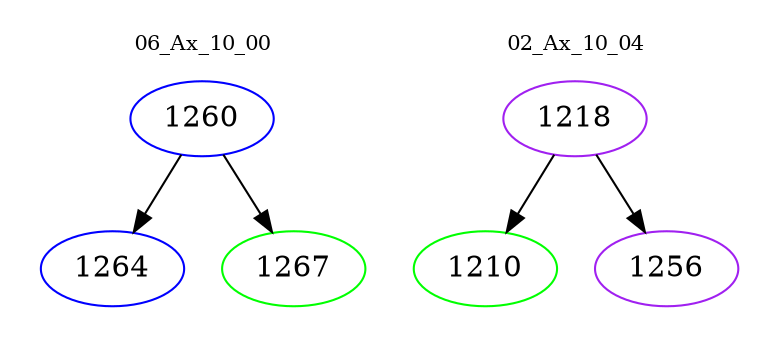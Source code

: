 digraph{
subgraph cluster_0 {
color = white
label = "06_Ax_10_00";
fontsize=10;
T0_1260 [label="1260", color="blue"]
T0_1260 -> T0_1264 [color="black"]
T0_1264 [label="1264", color="blue"]
T0_1260 -> T0_1267 [color="black"]
T0_1267 [label="1267", color="green"]
}
subgraph cluster_1 {
color = white
label = "02_Ax_10_04";
fontsize=10;
T1_1218 [label="1218", color="purple"]
T1_1218 -> T1_1210 [color="black"]
T1_1210 [label="1210", color="green"]
T1_1218 -> T1_1256 [color="black"]
T1_1256 [label="1256", color="purple"]
}
}
